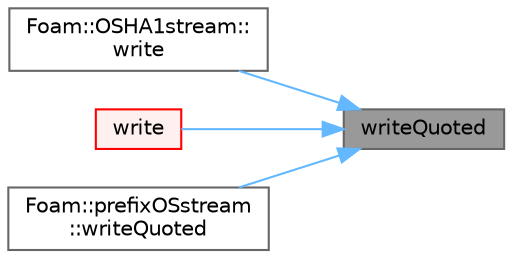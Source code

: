 digraph "writeQuoted"
{
 // LATEX_PDF_SIZE
  bgcolor="transparent";
  edge [fontname=Helvetica,fontsize=10,labelfontname=Helvetica,labelfontsize=10];
  node [fontname=Helvetica,fontsize=10,shape=box,height=0.2,width=0.4];
  rankdir="RL";
  Node1 [id="Node000001",label="writeQuoted",height=0.2,width=0.4,color="gray40", fillcolor="grey60", style="filled", fontcolor="black",tooltip=" "];
  Node1 -> Node2 [id="edge1_Node000001_Node000002",dir="back",color="steelblue1",style="solid",tooltip=" "];
  Node2 [id="Node000002",label="Foam::OSHA1stream::\lwrite",height=0.2,width=0.4,color="grey40", fillcolor="white", style="filled",URL="$classFoam_1_1OSHA1stream.html#af69fb7c7ab21784aba39d9872c7720ed",tooltip=" "];
  Node1 -> Node3 [id="edge2_Node000001_Node000003",dir="back",color="steelblue1",style="solid",tooltip=" "];
  Node3 [id="Node000003",label="write",height=0.2,width=0.4,color="red", fillcolor="#FFF0F0", style="filled",URL="$classFoam_1_1OSstream.html#aa3b476f06fa0df546adf5f376083ec2b",tooltip=" "];
  Node1 -> Node15 [id="edge3_Node000001_Node000015",dir="back",color="steelblue1",style="solid",tooltip=" "];
  Node15 [id="Node000015",label="Foam::prefixOSstream\l::writeQuoted",height=0.2,width=0.4,color="grey40", fillcolor="white", style="filled",URL="$classFoam_1_1prefixOSstream.html#a0858b54be8b7d3a5ac7c6cd9388d2c11",tooltip=" "];
}
